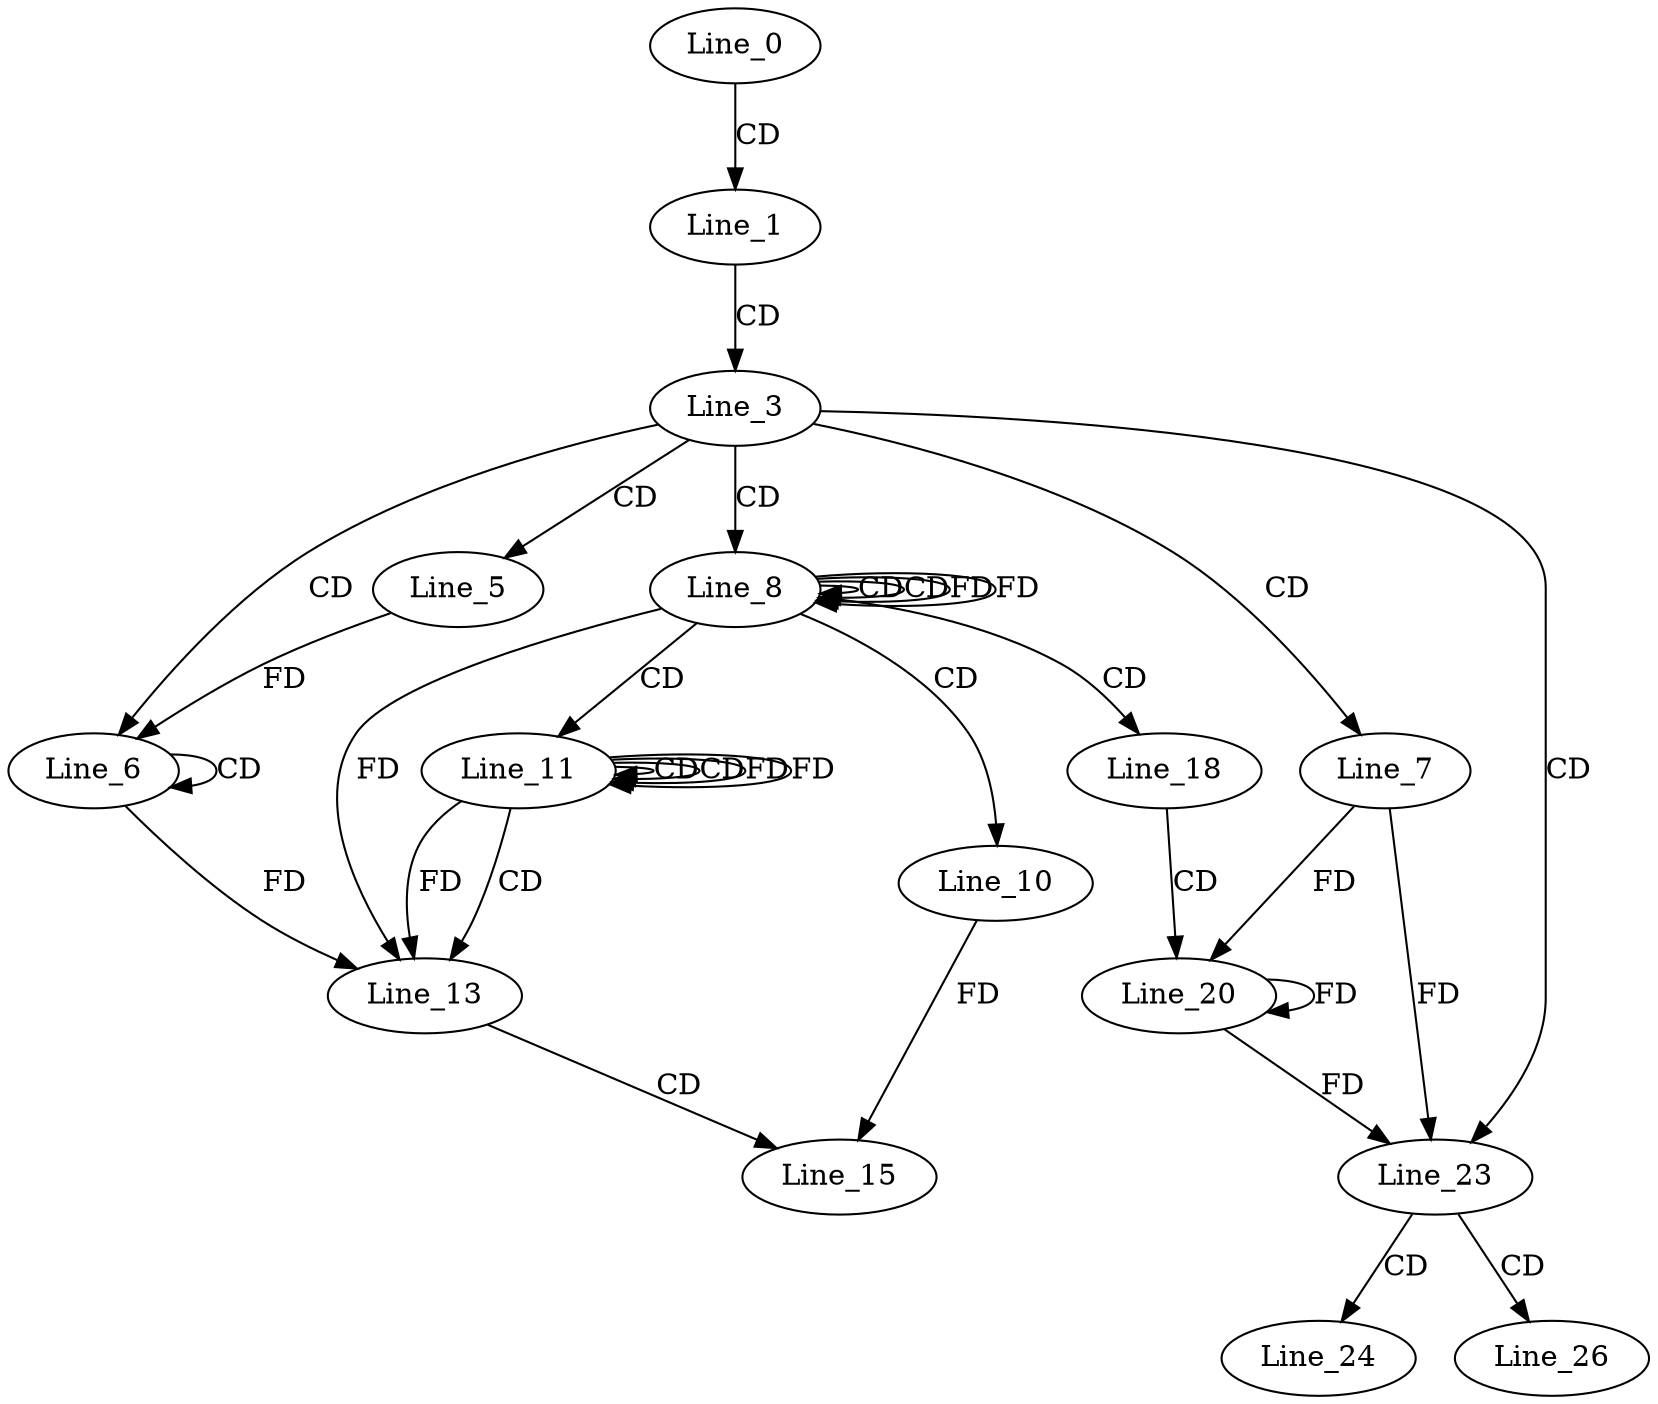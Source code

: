 digraph G {
  Line_0;
  Line_1;
  Line_3;
  Line_5;
  Line_6;
  Line_6;
  Line_7;
  Line_8;
  Line_8;
  Line_8;
  Line_10;
  Line_11;
  Line_11;
  Line_11;
  Line_13;
  Line_13;
  Line_15;
  Line_18;
  Line_20;
  Line_23;
  Line_24;
  Line_26;
  Line_0 -> Line_1 [ label="CD" ];
  Line_1 -> Line_3 [ label="CD" ];
  Line_3 -> Line_5 [ label="CD" ];
  Line_3 -> Line_6 [ label="CD" ];
  Line_6 -> Line_6 [ label="CD" ];
  Line_5 -> Line_6 [ label="FD" ];
  Line_3 -> Line_7 [ label="CD" ];
  Line_3 -> Line_8 [ label="CD" ];
  Line_8 -> Line_8 [ label="CD" ];
  Line_8 -> Line_8 [ label="CD" ];
  Line_8 -> Line_8 [ label="FD" ];
  Line_8 -> Line_10 [ label="CD" ];
  Line_8 -> Line_11 [ label="CD" ];
  Line_11 -> Line_11 [ label="CD" ];
  Line_11 -> Line_11 [ label="CD" ];
  Line_11 -> Line_11 [ label="FD" ];
  Line_11 -> Line_13 [ label="CD" ];
  Line_8 -> Line_13 [ label="FD" ];
  Line_6 -> Line_13 [ label="FD" ];
  Line_11 -> Line_13 [ label="FD" ];
  Line_13 -> Line_15 [ label="CD" ];
  Line_10 -> Line_15 [ label="FD" ];
  Line_8 -> Line_18 [ label="CD" ];
  Line_18 -> Line_20 [ label="CD" ];
  Line_20 -> Line_20 [ label="FD" ];
  Line_7 -> Line_20 [ label="FD" ];
  Line_3 -> Line_23 [ label="CD" ];
  Line_20 -> Line_23 [ label="FD" ];
  Line_7 -> Line_23 [ label="FD" ];
  Line_23 -> Line_24 [ label="CD" ];
  Line_23 -> Line_26 [ label="CD" ];
  Line_8 -> Line_8 [ label="FD" ];
  Line_11 -> Line_11 [ label="FD" ];
}
